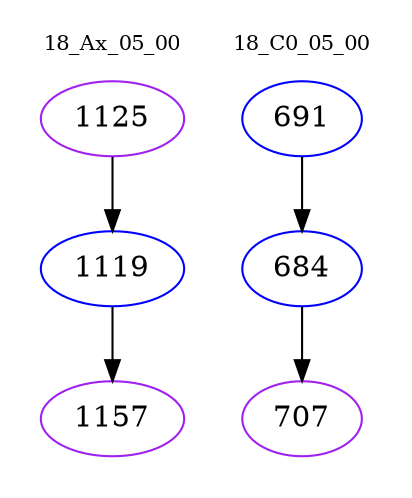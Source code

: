 digraph{
subgraph cluster_0 {
color = white
label = "18_Ax_05_00";
fontsize=10;
T0_1125 [label="1125", color="purple"]
T0_1125 -> T0_1119 [color="black"]
T0_1119 [label="1119", color="blue"]
T0_1119 -> T0_1157 [color="black"]
T0_1157 [label="1157", color="purple"]
}
subgraph cluster_1 {
color = white
label = "18_C0_05_00";
fontsize=10;
T1_691 [label="691", color="blue"]
T1_691 -> T1_684 [color="black"]
T1_684 [label="684", color="blue"]
T1_684 -> T1_707 [color="black"]
T1_707 [label="707", color="purple"]
}
}
